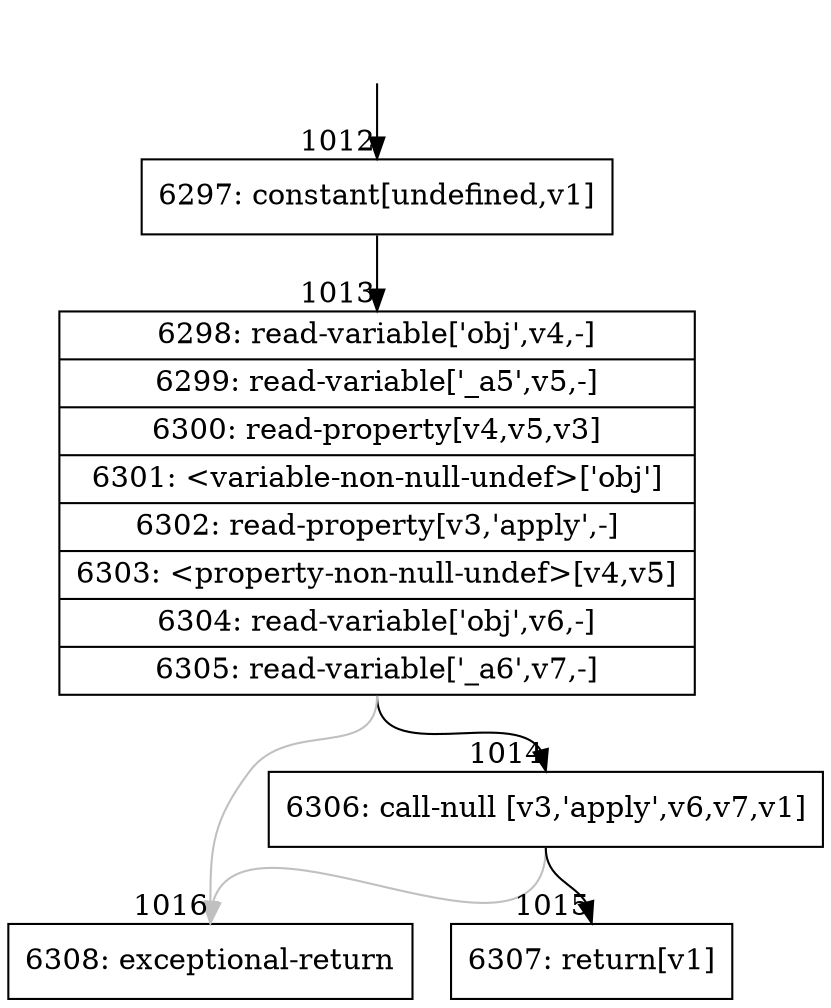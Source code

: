 digraph {
rankdir="TD"
BB_entry72[shape=none,label=""];
BB_entry72 -> BB1012 [tailport=s, headport=n, headlabel="    1012"]
BB1012 [shape=record label="{6297: constant[undefined,v1]}" ] 
BB1012 -> BB1013 [tailport=s, headport=n, headlabel="      1013"]
BB1013 [shape=record label="{6298: read-variable['obj',v4,-]|6299: read-variable['_a5',v5,-]|6300: read-property[v4,v5,v3]|6301: \<variable-non-null-undef\>['obj']|6302: read-property[v3,'apply',-]|6303: \<property-non-null-undef\>[v4,v5]|6304: read-variable['obj',v6,-]|6305: read-variable['_a6',v7,-]}" ] 
BB1013 -> BB1014 [tailport=s, headport=n, headlabel="      1014"]
BB1013 -> BB1016 [tailport=s, headport=n, color=gray, headlabel="      1016"]
BB1014 [shape=record label="{6306: call-null [v3,'apply',v6,v7,v1]}" ] 
BB1014 -> BB1015 [tailport=s, headport=n, headlabel="      1015"]
BB1014 -> BB1016 [tailport=s, headport=n, color=gray]
BB1015 [shape=record label="{6307: return[v1]}" ] 
BB1016 [shape=record label="{6308: exceptional-return}" ] 
//#$~ 454
}
